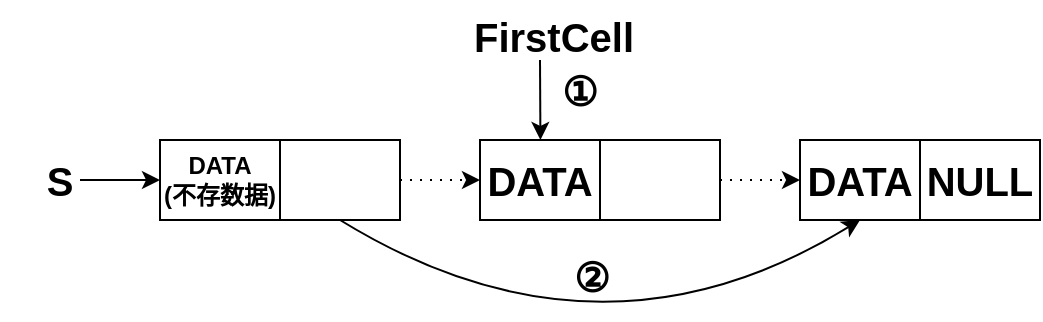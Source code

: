 <mxfile version="24.7.8">
  <diagram name="第 1 页" id="m_Eg56ZWt1wnzcJJa5vc">
    <mxGraphModel dx="794" dy="519" grid="1" gridSize="10" guides="1" tooltips="1" connect="1" arrows="1" fold="1" page="1" pageScale="1" pageWidth="413" pageHeight="583" background="#ffffff" math="0" shadow="0">
      <root>
        <mxCell id="0" />
        <mxCell id="1" parent="0" />
        <mxCell id="bE9mK5p7QSLrS4esd1ZM-1" value="" style="group" parent="1" vertex="1" connectable="0">
          <mxGeometry x="10" y="200" width="200" height="40" as="geometry" />
        </mxCell>
        <mxCell id="_oWw80NLND1y0nb7Lqib-1" value="" style="rounded=0;whiteSpace=wrap;html=1;fillColor=none;" parent="bE9mK5p7QSLrS4esd1ZM-1" vertex="1">
          <mxGeometry x="80" width="120" height="40" as="geometry" />
        </mxCell>
        <mxCell id="_oWw80NLND1y0nb7Lqib-3" value="&lt;b&gt;&lt;font style=&quot;font-size: 12px;&quot;&gt;DATA&lt;/font&gt;&lt;/b&gt;&lt;div&gt;&lt;b&gt;&lt;font style=&quot;font-size: 12px;&quot;&gt;(不存数据)&lt;/font&gt;&lt;/b&gt;&lt;/div&gt;" style="rounded=0;whiteSpace=wrap;html=1;strokeColor=default;align=center;verticalAlign=middle;fontFamily=Helvetica;fontSize=12;fontColor=default;fillColor=none;" parent="bE9mK5p7QSLrS4esd1ZM-1" vertex="1">
          <mxGeometry x="80" width="60" height="40" as="geometry" />
        </mxCell>
        <mxCell id="_oWw80NLND1y0nb7Lqib-4" value="" style="rounded=0;whiteSpace=wrap;html=1;strokeColor=default;align=center;verticalAlign=middle;fontFamily=Helvetica;fontSize=12;fontColor=default;fillColor=none;" parent="bE9mK5p7QSLrS4esd1ZM-1" vertex="1">
          <mxGeometry x="140" width="60" height="40" as="geometry" />
        </mxCell>
        <mxCell id="_oWw80NLND1y0nb7Lqib-6" value="" style="endArrow=classic;html=1;rounded=0;fontFamily=Helvetica;fontSize=12;fontColor=default;entryX=0;entryY=0.5;entryDx=0;entryDy=0;" parent="bE9mK5p7QSLrS4esd1ZM-1" target="_oWw80NLND1y0nb7Lqib-3" edge="1">
          <mxGeometry width="50" height="50" relative="1" as="geometry">
            <mxPoint x="40" y="20" as="sourcePoint" />
            <mxPoint x="190" y="50" as="targetPoint" />
          </mxGeometry>
        </mxCell>
        <mxCell id="_oWw80NLND1y0nb7Lqib-7" value="&lt;font style=&quot;font-size: 20px;&quot;&gt;&lt;b&gt;S&lt;/b&gt;&lt;/font&gt;" style="text;html=1;align=center;verticalAlign=middle;whiteSpace=wrap;rounded=0;fontFamily=Helvetica;fontSize=12;fontColor=default;" parent="bE9mK5p7QSLrS4esd1ZM-1" vertex="1">
          <mxGeometry y="5" width="60" height="30" as="geometry" />
        </mxCell>
        <mxCell id="bE9mK5p7QSLrS4esd1ZM-8" value="" style="group" parent="1" vertex="1" connectable="0">
          <mxGeometry x="330" y="200" width="200" height="40" as="geometry" />
        </mxCell>
        <mxCell id="bE9mK5p7QSLrS4esd1ZM-9" value="" style="rounded=0;whiteSpace=wrap;html=1;fillColor=none;" parent="bE9mK5p7QSLrS4esd1ZM-8" vertex="1">
          <mxGeometry x="80" width="120" height="40" as="geometry" />
        </mxCell>
        <mxCell id="bE9mK5p7QSLrS4esd1ZM-10" value="&lt;b&gt;&lt;font style=&quot;font-size: 20px;&quot;&gt;DATA&lt;/font&gt;&lt;/b&gt;" style="rounded=0;whiteSpace=wrap;html=1;strokeColor=default;align=center;verticalAlign=middle;fontFamily=Helvetica;fontSize=12;fontColor=default;fillColor=none;" parent="bE9mK5p7QSLrS4esd1ZM-8" vertex="1">
          <mxGeometry x="80" width="60" height="40" as="geometry" />
        </mxCell>
        <mxCell id="bE9mK5p7QSLrS4esd1ZM-11" value="&lt;font style=&quot;font-size: 20px;&quot;&gt;&lt;b&gt;NULL&lt;/b&gt;&lt;/font&gt;" style="rounded=0;whiteSpace=wrap;html=1;strokeColor=default;align=center;verticalAlign=middle;fontFamily=Helvetica;fontSize=12;fontColor=default;fillColor=none;" parent="bE9mK5p7QSLrS4esd1ZM-8" vertex="1">
          <mxGeometry x="140" width="60" height="40" as="geometry" />
        </mxCell>
        <mxCell id="bE9mK5p7QSLrS4esd1ZM-12" value="" style="endArrow=classic;html=1;rounded=0;fontFamily=Helvetica;fontSize=12;fontColor=default;entryX=0;entryY=0.5;entryDx=0;entryDy=0;dashed=1;dashPattern=1 4;" parent="bE9mK5p7QSLrS4esd1ZM-8" target="bE9mK5p7QSLrS4esd1ZM-10" edge="1">
          <mxGeometry width="50" height="50" relative="1" as="geometry">
            <mxPoint x="40" y="20" as="sourcePoint" />
            <mxPoint x="190" y="50" as="targetPoint" />
          </mxGeometry>
        </mxCell>
        <mxCell id="bE9mK5p7QSLrS4esd1ZM-14" value="" style="endArrow=classic;html=1;rounded=0;" parent="1" edge="1">
          <mxGeometry width="50" height="50" relative="1" as="geometry">
            <mxPoint x="280" y="160" as="sourcePoint" />
            <mxPoint x="280.222" y="200" as="targetPoint" />
          </mxGeometry>
        </mxCell>
        <mxCell id="bE9mK5p7QSLrS4esd1ZM-18" value="&lt;font style=&quot;font-size: 20px;&quot;&gt;&lt;b&gt;①&lt;/b&gt;&lt;/font&gt;" style="text;html=1;align=center;verticalAlign=middle;whiteSpace=wrap;rounded=0;" parent="1" vertex="1">
          <mxGeometry x="270" y="160" width="60" height="30" as="geometry" />
        </mxCell>
        <mxCell id="bE9mK5p7QSLrS4esd1ZM-19" value="&lt;b style=&quot;forced-color-adjust: none; color: rgb(0, 0, 0); font-family: Helvetica; font-size: 20px; font-style: normal; font-variant-ligatures: normal; font-variant-caps: normal; letter-spacing: normal; orphans: 2; text-align: center; text-indent: 0px; text-transform: none; widows: 2; word-spacing: 0px; -webkit-text-stroke-width: 0px; white-space: normal; text-decoration-thickness: initial; text-decoration-style: initial; text-decoration-color: initial;&quot;&gt;②&lt;/b&gt;" style="text;whiteSpace=wrap;html=1;fillColor=none;labelBackgroundColor=none;" parent="1" vertex="1">
          <mxGeometry x="295" y="250" width="30" height="40" as="geometry" />
        </mxCell>
        <mxCell id="5iolp9YdbZtA_J9DWgvn-1" value="" style="group" parent="1" vertex="1" connectable="0">
          <mxGeometry x="170" y="200" width="200" height="40" as="geometry" />
        </mxCell>
        <mxCell id="5iolp9YdbZtA_J9DWgvn-2" value="" style="rounded=0;whiteSpace=wrap;html=1;fillColor=none;" parent="5iolp9YdbZtA_J9DWgvn-1" vertex="1">
          <mxGeometry x="80" width="120" height="40" as="geometry" />
        </mxCell>
        <mxCell id="5iolp9YdbZtA_J9DWgvn-3" value="&lt;b&gt;&lt;font style=&quot;font-size: 20px;&quot;&gt;DATA&lt;/font&gt;&lt;/b&gt;" style="rounded=0;whiteSpace=wrap;html=1;strokeColor=default;align=center;verticalAlign=middle;fontFamily=Helvetica;fontSize=12;fontColor=default;fillColor=none;" parent="5iolp9YdbZtA_J9DWgvn-1" vertex="1">
          <mxGeometry x="80" width="60" height="40" as="geometry" />
        </mxCell>
        <mxCell id="5iolp9YdbZtA_J9DWgvn-4" value="" style="rounded=0;whiteSpace=wrap;html=1;strokeColor=default;align=center;verticalAlign=middle;fontFamily=Helvetica;fontSize=12;fontColor=default;fillColor=none;" parent="5iolp9YdbZtA_J9DWgvn-1" vertex="1">
          <mxGeometry x="140" width="60" height="40" as="geometry" />
        </mxCell>
        <mxCell id="5iolp9YdbZtA_J9DWgvn-5" value="" style="endArrow=classic;html=1;rounded=0;fontFamily=Helvetica;fontSize=12;fontColor=default;entryX=0;entryY=0.5;entryDx=0;entryDy=0;dashed=1;dashPattern=1 4;" parent="5iolp9YdbZtA_J9DWgvn-1" target="5iolp9YdbZtA_J9DWgvn-3" edge="1">
          <mxGeometry width="50" height="50" relative="1" as="geometry">
            <mxPoint x="40" y="20" as="sourcePoint" />
            <mxPoint x="190" y="50" as="targetPoint" />
          </mxGeometry>
        </mxCell>
        <mxCell id="5iolp9YdbZtA_J9DWgvn-7" value="&lt;b style=&quot;forced-color-adjust: none; color: rgb(0, 0, 0); font-family: Helvetica; font-size: 20px; font-style: normal; font-variant-ligatures: normal; font-variant-caps: normal; letter-spacing: normal; orphans: 2; text-align: center; text-indent: 0px; text-transform: none; widows: 2; word-spacing: 0px; -webkit-text-stroke-width: 0px; white-space: normal; text-decoration-thickness: initial; text-decoration-style: initial; text-decoration-color: initial;&quot;&gt;FirstCell&lt;/b&gt;" style="text;whiteSpace=wrap;html=1;fillColor=none;labelBackgroundColor=none;" parent="1" vertex="1">
          <mxGeometry x="245" y="130" width="95" height="30" as="geometry" />
        </mxCell>
        <mxCell id="5iolp9YdbZtA_J9DWgvn-9" value="" style="curved=1;endArrow=classic;html=1;rounded=0;exitX=0.5;exitY=1;exitDx=0;exitDy=0;entryX=0.5;entryY=1;entryDx=0;entryDy=0;" parent="1" source="_oWw80NLND1y0nb7Lqib-4" target="bE9mK5p7QSLrS4esd1ZM-10" edge="1">
          <mxGeometry width="50" height="50" relative="1" as="geometry">
            <mxPoint x="180" y="320" as="sourcePoint" />
            <mxPoint x="230" y="270" as="targetPoint" />
            <Array as="points">
              <mxPoint x="310" y="320" />
            </Array>
          </mxGeometry>
        </mxCell>
      </root>
    </mxGraphModel>
  </diagram>
</mxfile>
